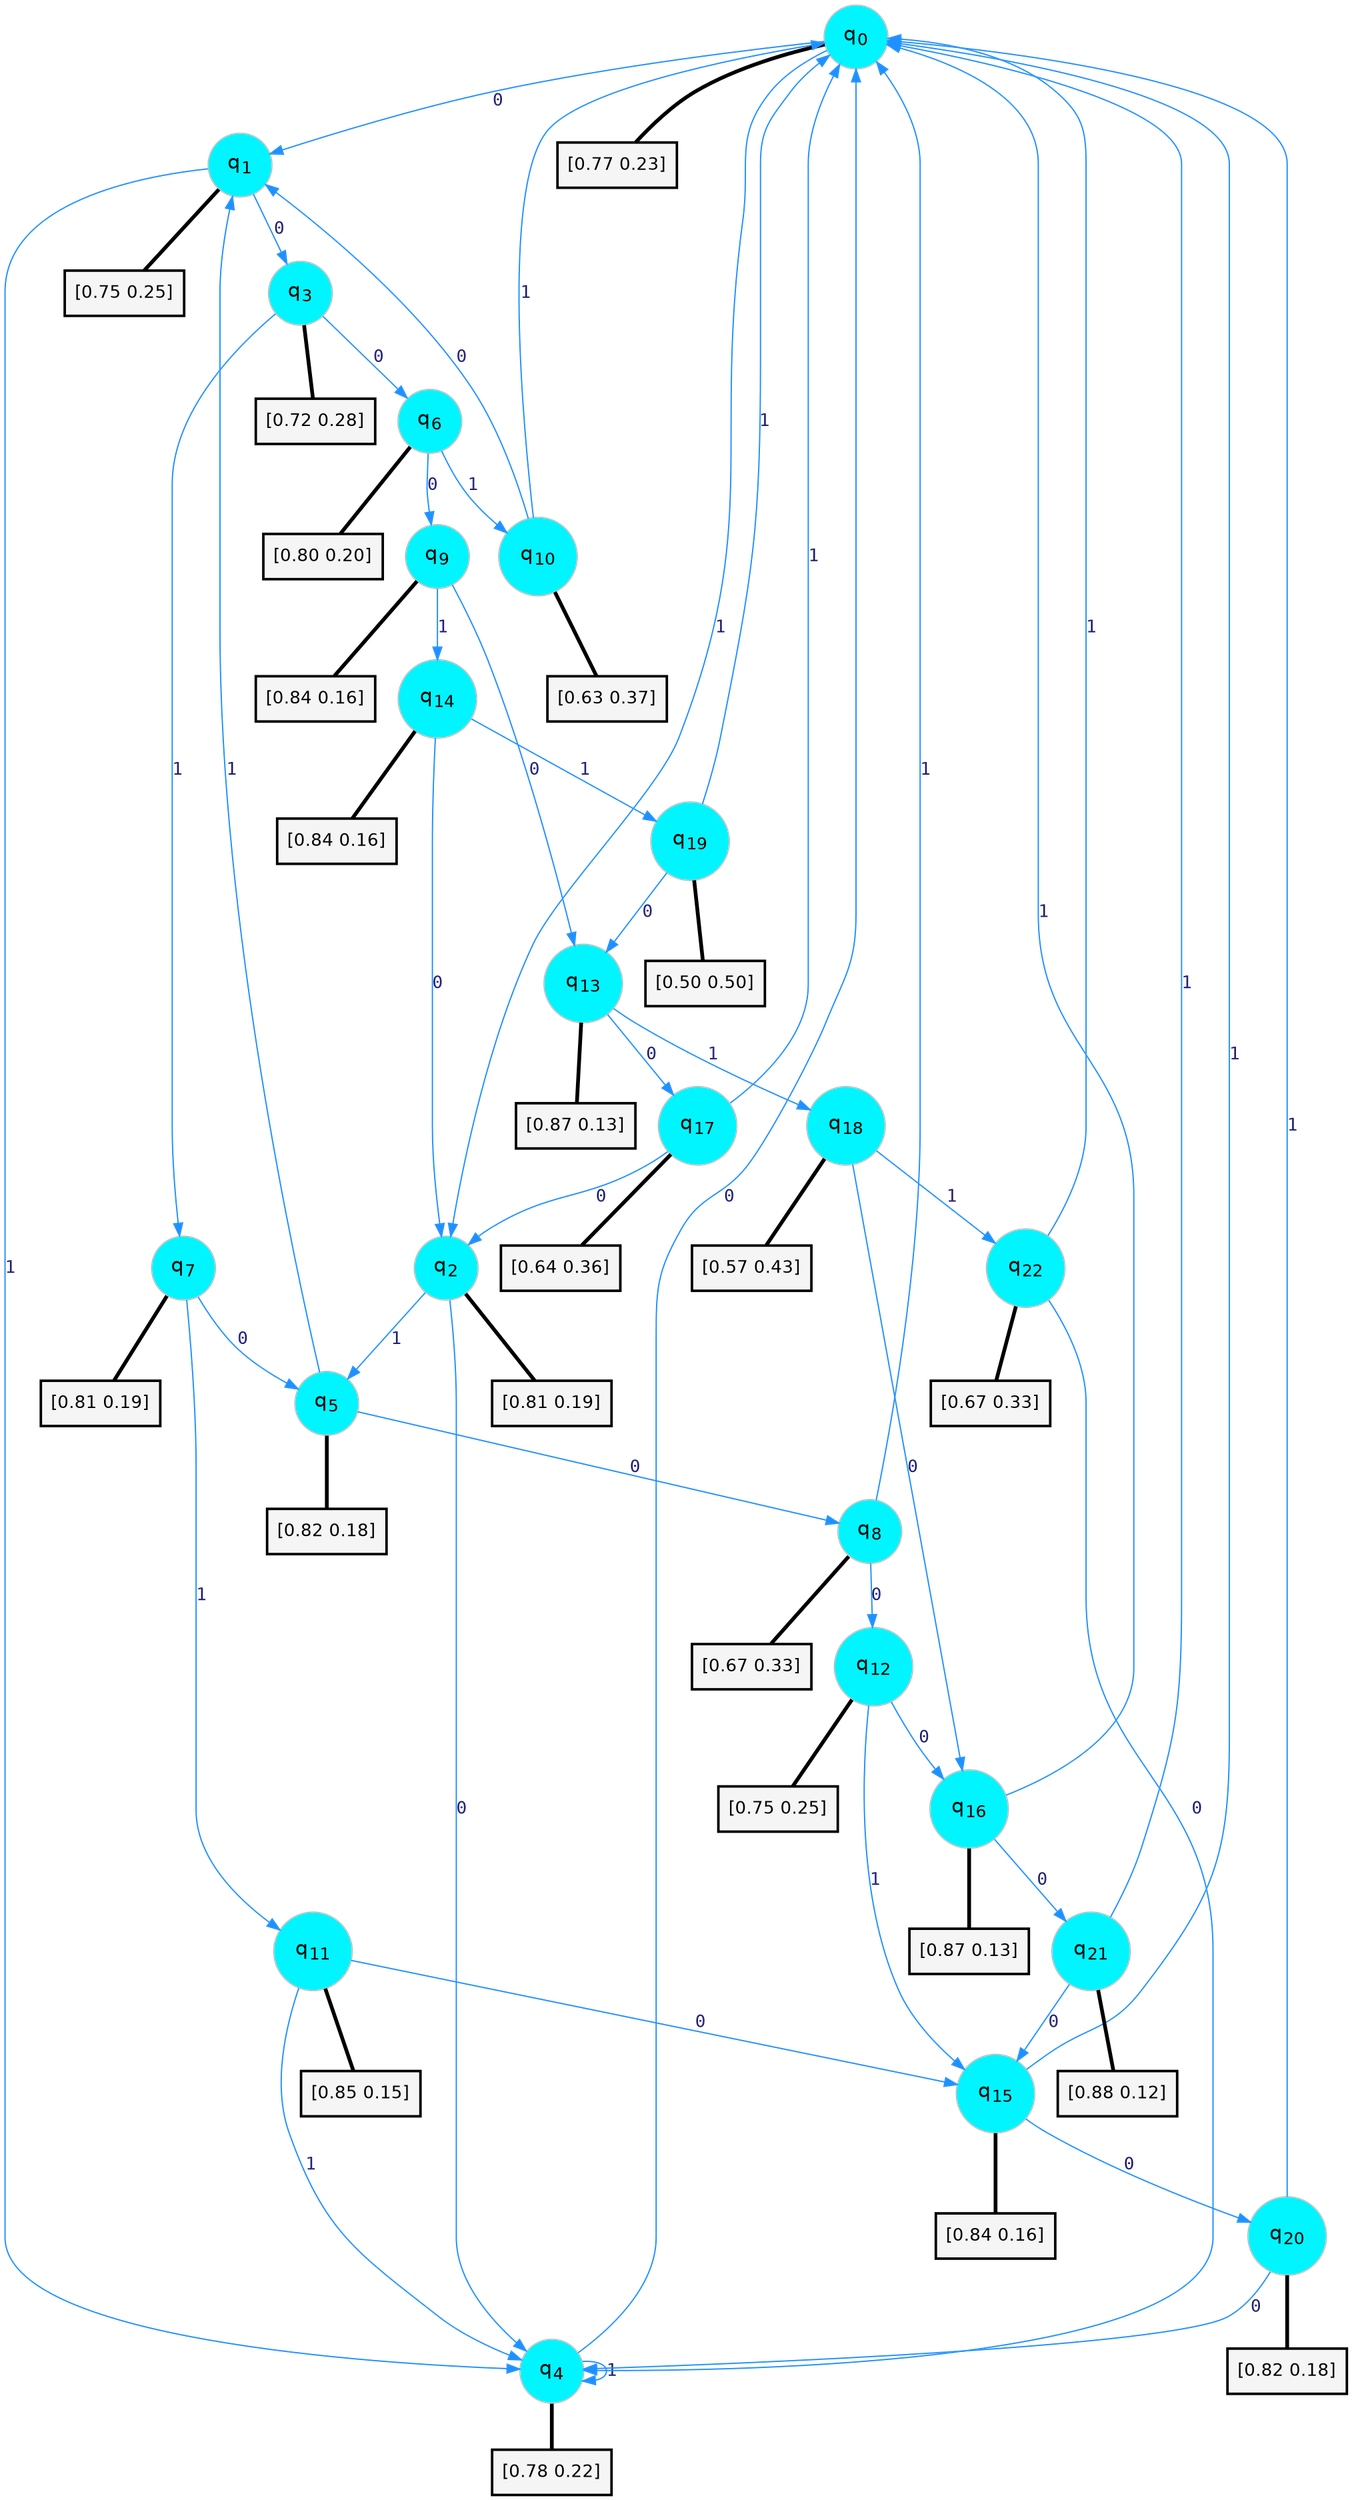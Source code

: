 digraph G {
graph [
bgcolor=transparent, dpi=300, rankdir=TD, size="40,25"];
node [
color=gray, fillcolor=turquoise1, fontcolor=black, fontname=Helvetica, fontsize=16, fontweight=bold, shape=circle, style=filled];
edge [
arrowsize=1, color=dodgerblue1, fontcolor=midnightblue, fontname=courier, fontweight=bold, penwidth=1, style=solid, weight=20];
0[label=<q<SUB>0</SUB>>];
1[label=<q<SUB>1</SUB>>];
2[label=<q<SUB>2</SUB>>];
3[label=<q<SUB>3</SUB>>];
4[label=<q<SUB>4</SUB>>];
5[label=<q<SUB>5</SUB>>];
6[label=<q<SUB>6</SUB>>];
7[label=<q<SUB>7</SUB>>];
8[label=<q<SUB>8</SUB>>];
9[label=<q<SUB>9</SUB>>];
10[label=<q<SUB>10</SUB>>];
11[label=<q<SUB>11</SUB>>];
12[label=<q<SUB>12</SUB>>];
13[label=<q<SUB>13</SUB>>];
14[label=<q<SUB>14</SUB>>];
15[label=<q<SUB>15</SUB>>];
16[label=<q<SUB>16</SUB>>];
17[label=<q<SUB>17</SUB>>];
18[label=<q<SUB>18</SUB>>];
19[label=<q<SUB>19</SUB>>];
20[label=<q<SUB>20</SUB>>];
21[label=<q<SUB>21</SUB>>];
22[label=<q<SUB>22</SUB>>];
23[label="[0.77 0.23]", shape=box,fontcolor=black, fontname=Helvetica, fontsize=14, penwidth=2, fillcolor=whitesmoke,color=black];
24[label="[0.75 0.25]", shape=box,fontcolor=black, fontname=Helvetica, fontsize=14, penwidth=2, fillcolor=whitesmoke,color=black];
25[label="[0.81 0.19]", shape=box,fontcolor=black, fontname=Helvetica, fontsize=14, penwidth=2, fillcolor=whitesmoke,color=black];
26[label="[0.72 0.28]", shape=box,fontcolor=black, fontname=Helvetica, fontsize=14, penwidth=2, fillcolor=whitesmoke,color=black];
27[label="[0.78 0.22]", shape=box,fontcolor=black, fontname=Helvetica, fontsize=14, penwidth=2, fillcolor=whitesmoke,color=black];
28[label="[0.82 0.18]", shape=box,fontcolor=black, fontname=Helvetica, fontsize=14, penwidth=2, fillcolor=whitesmoke,color=black];
29[label="[0.80 0.20]", shape=box,fontcolor=black, fontname=Helvetica, fontsize=14, penwidth=2, fillcolor=whitesmoke,color=black];
30[label="[0.81 0.19]", shape=box,fontcolor=black, fontname=Helvetica, fontsize=14, penwidth=2, fillcolor=whitesmoke,color=black];
31[label="[0.67 0.33]", shape=box,fontcolor=black, fontname=Helvetica, fontsize=14, penwidth=2, fillcolor=whitesmoke,color=black];
32[label="[0.84 0.16]", shape=box,fontcolor=black, fontname=Helvetica, fontsize=14, penwidth=2, fillcolor=whitesmoke,color=black];
33[label="[0.63 0.37]", shape=box,fontcolor=black, fontname=Helvetica, fontsize=14, penwidth=2, fillcolor=whitesmoke,color=black];
34[label="[0.85 0.15]", shape=box,fontcolor=black, fontname=Helvetica, fontsize=14, penwidth=2, fillcolor=whitesmoke,color=black];
35[label="[0.75 0.25]", shape=box,fontcolor=black, fontname=Helvetica, fontsize=14, penwidth=2, fillcolor=whitesmoke,color=black];
36[label="[0.87 0.13]", shape=box,fontcolor=black, fontname=Helvetica, fontsize=14, penwidth=2, fillcolor=whitesmoke,color=black];
37[label="[0.84 0.16]", shape=box,fontcolor=black, fontname=Helvetica, fontsize=14, penwidth=2, fillcolor=whitesmoke,color=black];
38[label="[0.84 0.16]", shape=box,fontcolor=black, fontname=Helvetica, fontsize=14, penwidth=2, fillcolor=whitesmoke,color=black];
39[label="[0.87 0.13]", shape=box,fontcolor=black, fontname=Helvetica, fontsize=14, penwidth=2, fillcolor=whitesmoke,color=black];
40[label="[0.64 0.36]", shape=box,fontcolor=black, fontname=Helvetica, fontsize=14, penwidth=2, fillcolor=whitesmoke,color=black];
41[label="[0.57 0.43]", shape=box,fontcolor=black, fontname=Helvetica, fontsize=14, penwidth=2, fillcolor=whitesmoke,color=black];
42[label="[0.50 0.50]", shape=box,fontcolor=black, fontname=Helvetica, fontsize=14, penwidth=2, fillcolor=whitesmoke,color=black];
43[label="[0.82 0.18]", shape=box,fontcolor=black, fontname=Helvetica, fontsize=14, penwidth=2, fillcolor=whitesmoke,color=black];
44[label="[0.88 0.12]", shape=box,fontcolor=black, fontname=Helvetica, fontsize=14, penwidth=2, fillcolor=whitesmoke,color=black];
45[label="[0.67 0.33]", shape=box,fontcolor=black, fontname=Helvetica, fontsize=14, penwidth=2, fillcolor=whitesmoke,color=black];
0->1 [label=0];
0->2 [label=1];
0->23 [arrowhead=none, penwidth=3,color=black];
1->3 [label=0];
1->4 [label=1];
1->24 [arrowhead=none, penwidth=3,color=black];
2->4 [label=0];
2->5 [label=1];
2->25 [arrowhead=none, penwidth=3,color=black];
3->6 [label=0];
3->7 [label=1];
3->26 [arrowhead=none, penwidth=3,color=black];
4->0 [label=0];
4->4 [label=1];
4->27 [arrowhead=none, penwidth=3,color=black];
5->8 [label=0];
5->1 [label=1];
5->28 [arrowhead=none, penwidth=3,color=black];
6->9 [label=0];
6->10 [label=1];
6->29 [arrowhead=none, penwidth=3,color=black];
7->5 [label=0];
7->11 [label=1];
7->30 [arrowhead=none, penwidth=3,color=black];
8->12 [label=0];
8->0 [label=1];
8->31 [arrowhead=none, penwidth=3,color=black];
9->13 [label=0];
9->14 [label=1];
9->32 [arrowhead=none, penwidth=3,color=black];
10->1 [label=0];
10->0 [label=1];
10->33 [arrowhead=none, penwidth=3,color=black];
11->15 [label=0];
11->4 [label=1];
11->34 [arrowhead=none, penwidth=3,color=black];
12->16 [label=0];
12->15 [label=1];
12->35 [arrowhead=none, penwidth=3,color=black];
13->17 [label=0];
13->18 [label=1];
13->36 [arrowhead=none, penwidth=3,color=black];
14->2 [label=0];
14->19 [label=1];
14->37 [arrowhead=none, penwidth=3,color=black];
15->20 [label=0];
15->0 [label=1];
15->38 [arrowhead=none, penwidth=3,color=black];
16->21 [label=0];
16->0 [label=1];
16->39 [arrowhead=none, penwidth=3,color=black];
17->2 [label=0];
17->0 [label=1];
17->40 [arrowhead=none, penwidth=3,color=black];
18->16 [label=0];
18->22 [label=1];
18->41 [arrowhead=none, penwidth=3,color=black];
19->13 [label=0];
19->0 [label=1];
19->42 [arrowhead=none, penwidth=3,color=black];
20->4 [label=0];
20->0 [label=1];
20->43 [arrowhead=none, penwidth=3,color=black];
21->15 [label=0];
21->0 [label=1];
21->44 [arrowhead=none, penwidth=3,color=black];
22->4 [label=0];
22->0 [label=1];
22->45 [arrowhead=none, penwidth=3,color=black];
}
